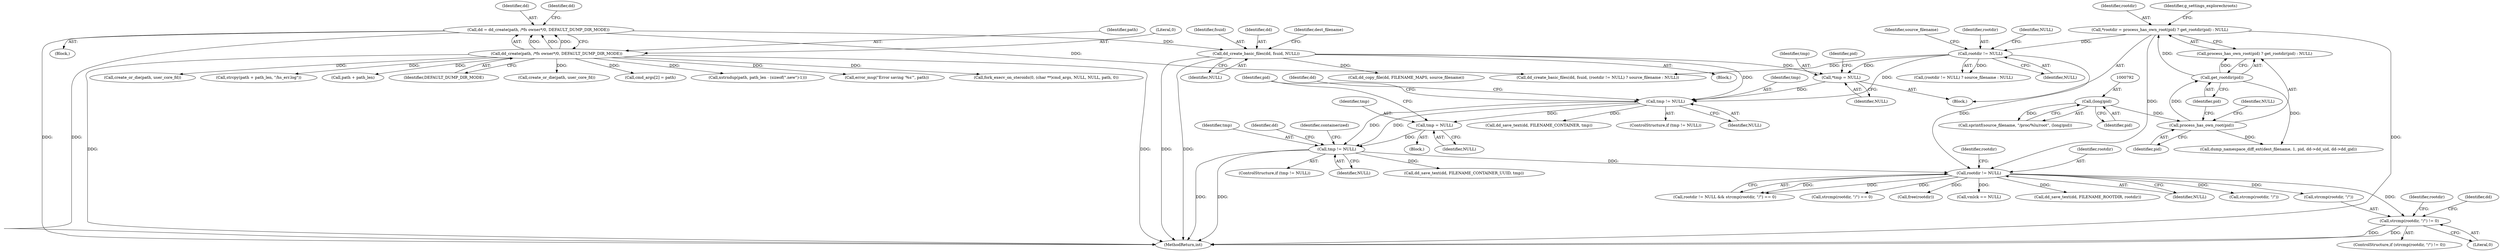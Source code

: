 digraph "0_abrt_3c1b60cfa62d39e5fff5a53a5bc53dae189e740e@API" {
"1001026" [label="(Call,strcmp(rootdir, \"/\") != 0)"];
"1000952" [label="(Call,rootdir != NULL)"];
"1000799" [label="(Call,*rootdir = process_has_own_root(pid) ? get_rootdir(pid) : NULL)"];
"1000804" [label="(Call,get_rootdir(pid))"];
"1000802" [label="(Call,process_has_own_root(pid))"];
"1000791" [label="(Call,(long)pid)"];
"1000814" [label="(Call,rootdir != NULL)"];
"1000938" [label="(Call,tmp != NULL)"];
"1000919" [label="(Call,tmp != NULL)"];
"1000910" [label="(Call,*tmp = NULL)"];
"1000821" [label="(Call,dd_create_basic_files(dd, fsuid, NULL))"];
"1000775" [label="(Call,dd = dd_create(path, /*fs owner*/0, DEFAULT_DUMP_DIR_MODE))"];
"1000777" [label="(Call,dd_create(path, /*fs owner*/0, DEFAULT_DUMP_DIR_MODE))"];
"1000929" [label="(Call,tmp = NULL)"];
"1000818" [label="(Identifier,NULL)"];
"1000813" [label="(Call,(rootdir != NULL) ? source_filename : NULL)"];
"1000953" [label="(Identifier,rootdir)"];
"1000942" [label="(Call,dd_save_text(dd, FILENAME_CONTAINER_UUID, tmp))"];
"1001244" [label="(Call,create_or_die(path, user_core_fd))"];
"1000920" [label="(Identifier,tmp)"];
"1001036" [label="(Identifier,rootdir)"];
"1000929" [label="(Call,tmp = NULL)"];
"1000911" [label="(Identifier,tmp)"];
"1000817" [label="(Identifier,source_filename)"];
"1000939" [label="(Identifier,tmp)"];
"1000957" [label="(Identifier,rootdir)"];
"1001035" [label="(Call,free(rootdir))"];
"1001311" [label="(Call,cmd_args[2] = path)"];
"1000823" [label="(Identifier,fsuid)"];
"1000779" [label="(Literal,0)"];
"1000923" [label="(Call,dd_save_text(dd, FILENAME_CONTAINER, tmp))"];
"1001352" [label="(Call,xstrndup(path, path_len - (sizeof(\".new\")-1)))"];
"1000810" [label="(Call,dd_create_basic_files(dd, fsuid, (rootdir != NULL) ? source_filename : NULL))"];
"1000824" [label="(Identifier,NULL)"];
"1001102" [label="(Call,vmlck == NULL)"];
"1000814" [label="(Call,rootdir != NULL)"];
"1000150" [label="(Block,)"];
"1001031" [label="(Call,dd_save_text(dd, FILENAME_ROOTDIR, rootdir))"];
"1000943" [label="(Identifier,dd)"];
"1000783" [label="(Block,)"];
"1000924" [label="(Identifier,dd)"];
"1000816" [label="(Identifier,NULL)"];
"1000822" [label="(Identifier,dd)"];
"1000933" [label="(Identifier,pid)"];
"1001136" [label="(Call,error_msg(\"Error saving '%s'\", path))"];
"1000912" [label="(Identifier,NULL)"];
"1000918" [label="(ControlStructure,if (tmp != NULL))"];
"1000919" [label="(Call,tmp != NULL)"];
"1000775" [label="(Call,dd = dd_create(path, /*fs owner*/0, DEFAULT_DUMP_DIR_MODE))"];
"1000954" [label="(Identifier,NULL)"];
"1001334" [label="(Call,fork_execv_on_steroids(0, (char **)cmd_args, NULL, NULL, path, 0))"];
"1000956" [label="(Call,strcmp(rootdir, \"/\"))"];
"1000815" [label="(Identifier,rootdir)"];
"1000914" [label="(Identifier,pid)"];
"1000897" [label="(Call,dump_namespace_diff_ext(dest_filename, 1, pid, dd->dd_uid, dd->dd_gid))"];
"1000791" [label="(Call,(long)pid)"];
"1001025" [label="(ControlStructure,if (strcmp(rootdir, \"/\") != 0))"];
"1001447" [label="(MethodReturn,int)"];
"1000799" [label="(Call,*rootdir = process_has_own_root(pid) ? get_rootdir(pid) : NULL)"];
"1000806" [label="(Identifier,NULL)"];
"1000930" [label="(Identifier,tmp)"];
"1000937" [label="(ControlStructure,if (tmp != NULL))"];
"1000804" [label="(Call,get_rootdir(pid))"];
"1000922" [label="(Block,)"];
"1000938" [label="(Call,tmp != NULL)"];
"1000777" [label="(Call,dd_create(path, /*fs owner*/0, DEFAULT_DUMP_DIR_MODE))"];
"1001027" [label="(Call,strcmp(rootdir, \"/\"))"];
"1000776" [label="(Identifier,dd)"];
"1000921" [label="(Identifier,NULL)"];
"1000827" [label="(Identifier,dest_filename)"];
"1000782" [label="(Identifier,dd)"];
"1001032" [label="(Identifier,dd)"];
"1001030" [label="(Literal,0)"];
"1000951" [label="(Call,rootdir != NULL && strcmp(rootdir, \"/\") == 0)"];
"1000805" [label="(Identifier,pid)"];
"1001150" [label="(Call,create_or_die(path, user_core_fd))"];
"1000846" [label="(Call,dd_copy_file(dd, FILENAME_MAPS, source_filename))"];
"1001236" [label="(Call,strcpy(path + path_len, \"/hs_err.log\"))"];
"1001026" [label="(Call,strcmp(rootdir, \"/\") != 0)"];
"1000803" [label="(Identifier,pid)"];
"1000940" [label="(Identifier,NULL)"];
"1000910" [label="(Call,*tmp = NULL)"];
"1000778" [label="(Identifier,path)"];
"1000952" [label="(Call,rootdir != NULL)"];
"1001237" [label="(Call,path + path_len)"];
"1000788" [label="(Call,sprintf(source_filename, \"/proc/%lu/root\", (long)pid))"];
"1000820" [label="(Block,)"];
"1000950" [label="(Identifier,containerized)"];
"1000793" [label="(Identifier,pid)"];
"1000955" [label="(Call,strcmp(rootdir, \"/\") == 0)"];
"1000821" [label="(Call,dd_create_basic_files(dd, fsuid, NULL))"];
"1000800" [label="(Identifier,rootdir)"];
"1000780" [label="(Identifier,DEFAULT_DUMP_DIR_MODE)"];
"1000931" [label="(Identifier,NULL)"];
"1000808" [label="(Identifier,g_settings_explorechroots)"];
"1000801" [label="(Call,process_has_own_root(pid) ? get_rootdir(pid) : NULL)"];
"1000802" [label="(Call,process_has_own_root(pid))"];
"1001026" -> "1001025"  [label="AST: "];
"1001026" -> "1001030"  [label="CFG: "];
"1001027" -> "1001026"  [label="AST: "];
"1001030" -> "1001026"  [label="AST: "];
"1001032" -> "1001026"  [label="CFG: "];
"1001036" -> "1001026"  [label="CFG: "];
"1001026" -> "1001447"  [label="DDG: "];
"1001026" -> "1001447"  [label="DDG: "];
"1000952" -> "1001026"  [label="DDG: "];
"1000952" -> "1000951"  [label="AST: "];
"1000952" -> "1000954"  [label="CFG: "];
"1000953" -> "1000952"  [label="AST: "];
"1000954" -> "1000952"  [label="AST: "];
"1000957" -> "1000952"  [label="CFG: "];
"1000951" -> "1000952"  [label="CFG: "];
"1000952" -> "1000951"  [label="DDG: "];
"1000952" -> "1000951"  [label="DDG: "];
"1000799" -> "1000952"  [label="DDG: "];
"1000814" -> "1000952"  [label="DDG: "];
"1000938" -> "1000952"  [label="DDG: "];
"1000952" -> "1000955"  [label="DDG: "];
"1000952" -> "1000956"  [label="DDG: "];
"1000952" -> "1001027"  [label="DDG: "];
"1000952" -> "1001031"  [label="DDG: "];
"1000952" -> "1001035"  [label="DDG: "];
"1000952" -> "1001102"  [label="DDG: "];
"1000799" -> "1000783"  [label="AST: "];
"1000799" -> "1000801"  [label="CFG: "];
"1000800" -> "1000799"  [label="AST: "];
"1000801" -> "1000799"  [label="AST: "];
"1000808" -> "1000799"  [label="CFG: "];
"1000799" -> "1001447"  [label="DDG: "];
"1000804" -> "1000799"  [label="DDG: "];
"1000799" -> "1000814"  [label="DDG: "];
"1000804" -> "1000801"  [label="AST: "];
"1000804" -> "1000805"  [label="CFG: "];
"1000805" -> "1000804"  [label="AST: "];
"1000801" -> "1000804"  [label="CFG: "];
"1000804" -> "1000801"  [label="DDG: "];
"1000802" -> "1000804"  [label="DDG: "];
"1000804" -> "1000897"  [label="DDG: "];
"1000802" -> "1000801"  [label="AST: "];
"1000802" -> "1000803"  [label="CFG: "];
"1000803" -> "1000802"  [label="AST: "];
"1000805" -> "1000802"  [label="CFG: "];
"1000806" -> "1000802"  [label="CFG: "];
"1000791" -> "1000802"  [label="DDG: "];
"1000802" -> "1000897"  [label="DDG: "];
"1000791" -> "1000788"  [label="AST: "];
"1000791" -> "1000793"  [label="CFG: "];
"1000792" -> "1000791"  [label="AST: "];
"1000793" -> "1000791"  [label="AST: "];
"1000788" -> "1000791"  [label="CFG: "];
"1000791" -> "1000788"  [label="DDG: "];
"1000814" -> "1000813"  [label="AST: "];
"1000814" -> "1000816"  [label="CFG: "];
"1000815" -> "1000814"  [label="AST: "];
"1000816" -> "1000814"  [label="AST: "];
"1000817" -> "1000814"  [label="CFG: "];
"1000818" -> "1000814"  [label="CFG: "];
"1000814" -> "1000810"  [label="DDG: "];
"1000814" -> "1000813"  [label="DDG: "];
"1000814" -> "1000910"  [label="DDG: "];
"1000814" -> "1000919"  [label="DDG: "];
"1000938" -> "1000937"  [label="AST: "];
"1000938" -> "1000940"  [label="CFG: "];
"1000939" -> "1000938"  [label="AST: "];
"1000940" -> "1000938"  [label="AST: "];
"1000943" -> "1000938"  [label="CFG: "];
"1000950" -> "1000938"  [label="CFG: "];
"1000938" -> "1001447"  [label="DDG: "];
"1000938" -> "1001447"  [label="DDG: "];
"1000919" -> "1000938"  [label="DDG: "];
"1000919" -> "1000938"  [label="DDG: "];
"1000929" -> "1000938"  [label="DDG: "];
"1000938" -> "1000942"  [label="DDG: "];
"1000919" -> "1000918"  [label="AST: "];
"1000919" -> "1000921"  [label="CFG: "];
"1000920" -> "1000919"  [label="AST: "];
"1000921" -> "1000919"  [label="AST: "];
"1000924" -> "1000919"  [label="CFG: "];
"1000933" -> "1000919"  [label="CFG: "];
"1000910" -> "1000919"  [label="DDG: "];
"1000821" -> "1000919"  [label="DDG: "];
"1000919" -> "1000923"  [label="DDG: "];
"1000919" -> "1000929"  [label="DDG: "];
"1000910" -> "1000783"  [label="AST: "];
"1000910" -> "1000912"  [label="CFG: "];
"1000911" -> "1000910"  [label="AST: "];
"1000912" -> "1000910"  [label="AST: "];
"1000914" -> "1000910"  [label="CFG: "];
"1000821" -> "1000910"  [label="DDG: "];
"1000821" -> "1000820"  [label="AST: "];
"1000821" -> "1000824"  [label="CFG: "];
"1000822" -> "1000821"  [label="AST: "];
"1000823" -> "1000821"  [label="AST: "];
"1000824" -> "1000821"  [label="AST: "];
"1000827" -> "1000821"  [label="CFG: "];
"1000821" -> "1001447"  [label="DDG: "];
"1000821" -> "1001447"  [label="DDG: "];
"1000775" -> "1000821"  [label="DDG: "];
"1000821" -> "1000846"  [label="DDG: "];
"1000775" -> "1000150"  [label="AST: "];
"1000775" -> "1000777"  [label="CFG: "];
"1000776" -> "1000775"  [label="AST: "];
"1000777" -> "1000775"  [label="AST: "];
"1000782" -> "1000775"  [label="CFG: "];
"1000775" -> "1001447"  [label="DDG: "];
"1000775" -> "1001447"  [label="DDG: "];
"1000777" -> "1000775"  [label="DDG: "];
"1000777" -> "1000775"  [label="DDG: "];
"1000777" -> "1000775"  [label="DDG: "];
"1000775" -> "1000810"  [label="DDG: "];
"1000777" -> "1000780"  [label="CFG: "];
"1000778" -> "1000777"  [label="AST: "];
"1000779" -> "1000777"  [label="AST: "];
"1000780" -> "1000777"  [label="AST: "];
"1000777" -> "1001447"  [label="DDG: "];
"1000777" -> "1001447"  [label="DDG: "];
"1000777" -> "1001136"  [label="DDG: "];
"1000777" -> "1001150"  [label="DDG: "];
"1000777" -> "1001236"  [label="DDG: "];
"1000777" -> "1001237"  [label="DDG: "];
"1000777" -> "1001244"  [label="DDG: "];
"1000777" -> "1001311"  [label="DDG: "];
"1000777" -> "1001334"  [label="DDG: "];
"1000777" -> "1001352"  [label="DDG: "];
"1000929" -> "1000922"  [label="AST: "];
"1000929" -> "1000931"  [label="CFG: "];
"1000930" -> "1000929"  [label="AST: "];
"1000931" -> "1000929"  [label="AST: "];
"1000933" -> "1000929"  [label="CFG: "];
}
